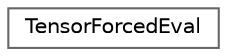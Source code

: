 digraph "类继承关系图"
{
 // LATEX_PDF_SIZE
  bgcolor="transparent";
  edge [fontname=Helvetica,fontsize=10,labelfontname=Helvetica,labelfontsize=10];
  node [fontname=Helvetica,fontsize=10,shape=box,height=0.2,width=0.4];
  rankdir="LR";
  Node0 [id="Node000000",label="TensorForcedEval",height=0.2,width=0.4,color="grey40", fillcolor="white", style="filled",URL="$class_tensor_forced_eval.html",tooltip="Tensor reshaping class."];
}
